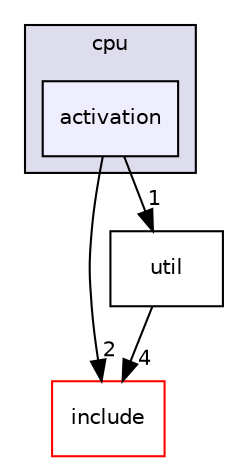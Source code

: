 digraph "onnxruntime/onnxruntime/core/providers/cpu/activation" {
  compound=true
  node [ fontsize="10", fontname="Helvetica"];
  edge [ labelfontsize="10", labelfontname="Helvetica"];
  subgraph clusterdir_3683cb2698e6daed4ebbd4c1d451f237 {
    graph [ bgcolor="#ddddee", pencolor="black", label="cpu" fontname="Helvetica", fontsize="10", URL="dir_3683cb2698e6daed4ebbd4c1d451f237.html"]
  dir_38dd9b7508563c0f4faa8b468a605cbc [shape=box, label="activation", style="filled", fillcolor="#eeeeff", pencolor="black", URL="dir_38dd9b7508563c0f4faa8b468a605cbc.html"];
  }
  dir_f44f875884e6b767c5658db22ccaab42 [shape=box label="include" fillcolor="white" style="filled" color="red" URL="dir_f44f875884e6b767c5658db22ccaab42.html"];
  dir_5d2c02da9f4b6260dad551789979fe21 [shape=box label="util" URL="dir_5d2c02da9f4b6260dad551789979fe21.html"];
  dir_38dd9b7508563c0f4faa8b468a605cbc->dir_f44f875884e6b767c5658db22ccaab42 [headlabel="2", labeldistance=1.5 headhref="dir_000045_000008.html"];
  dir_38dd9b7508563c0f4faa8b468a605cbc->dir_5d2c02da9f4b6260dad551789979fe21 [headlabel="1", labeldistance=1.5 headhref="dir_000045_000065.html"];
  dir_5d2c02da9f4b6260dad551789979fe21->dir_f44f875884e6b767c5658db22ccaab42 [headlabel="4", labeldistance=1.5 headhref="dir_000065_000008.html"];
}

